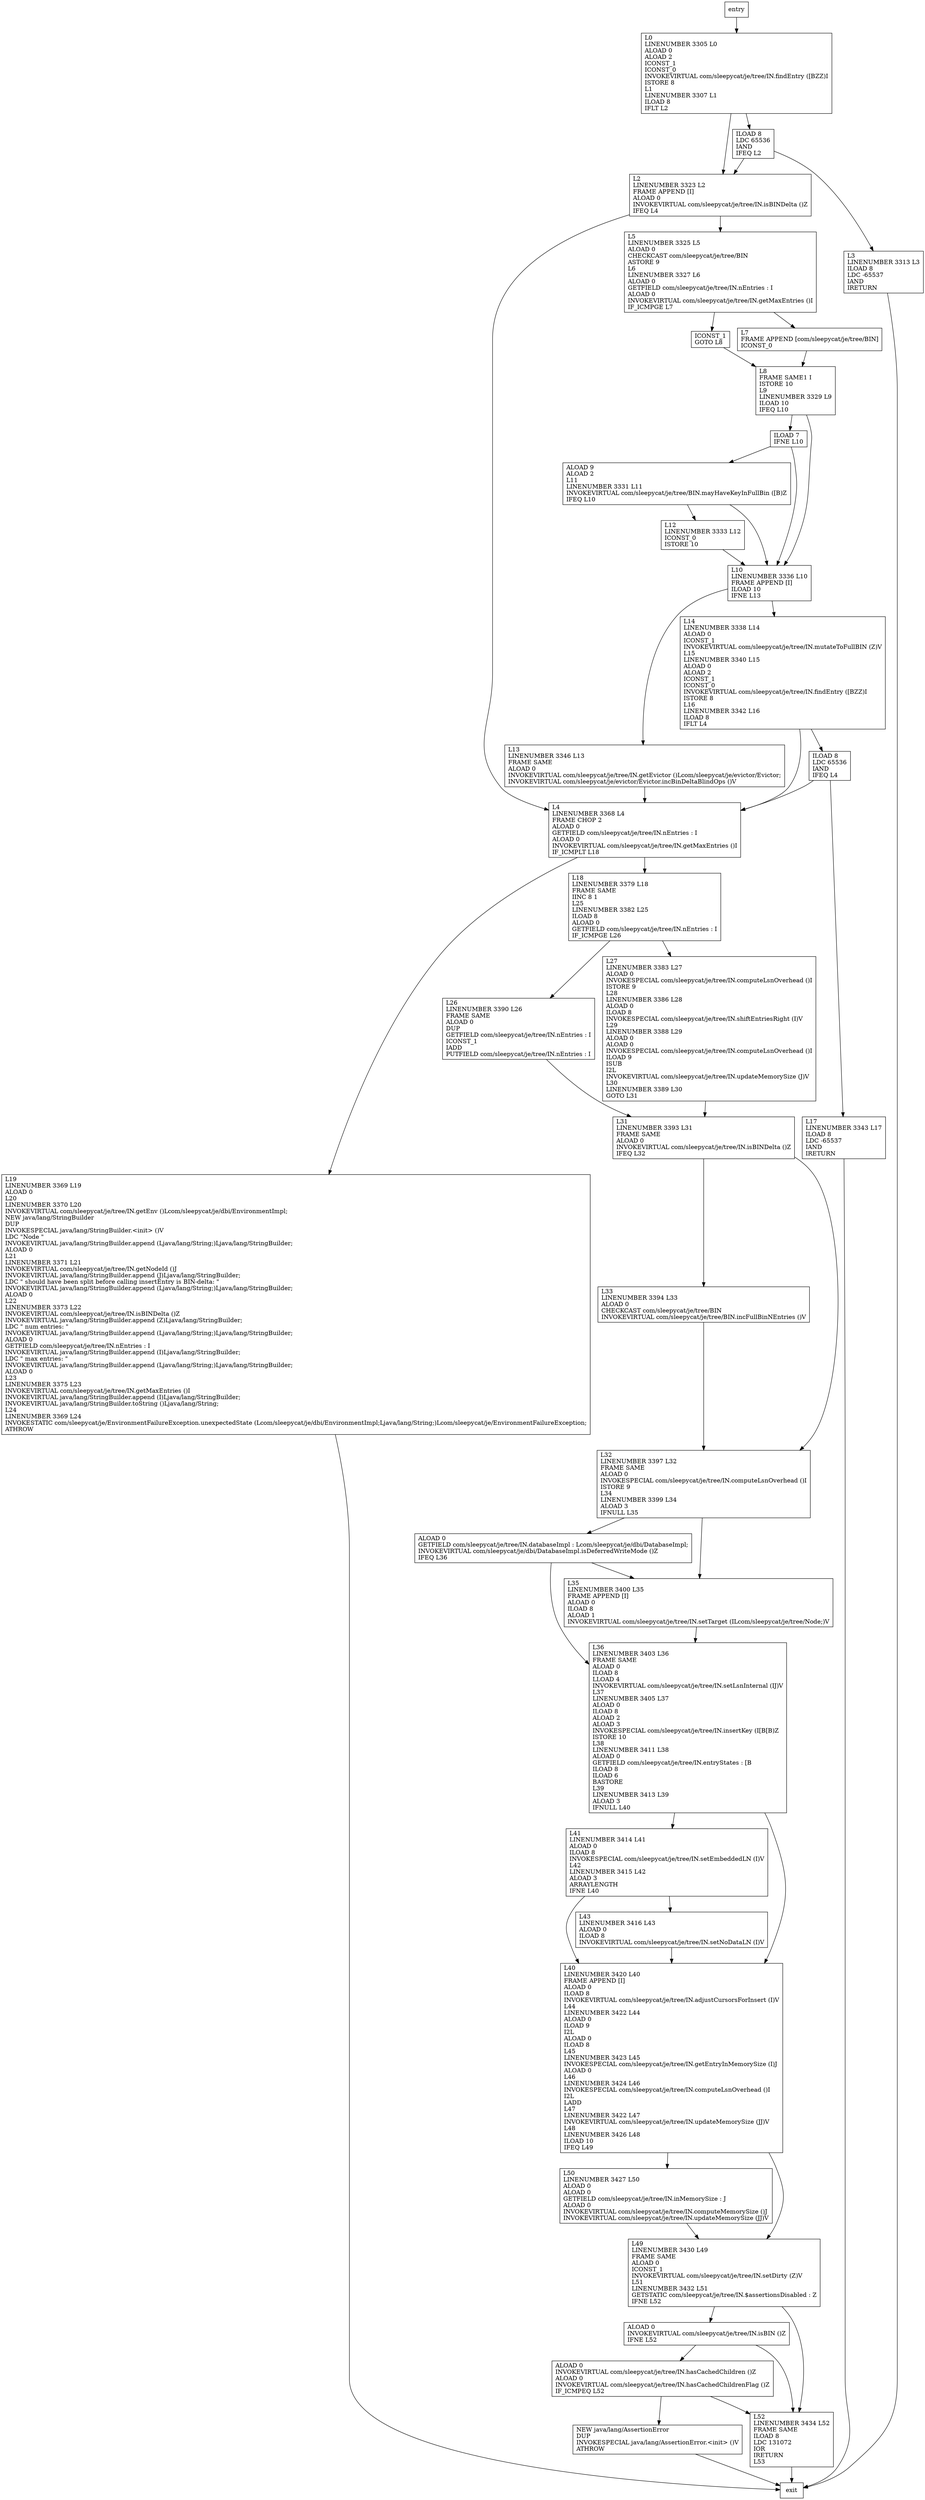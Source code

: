 digraph insertEntry1 {
node [shape=record];
1797035903 [label="L33\lLINENUMBER 3394 L33\lALOAD 0\lCHECKCAST com/sleepycat/je/tree/BIN\lINVOKEVIRTUAL com/sleepycat/je/tree/BIN.incFullBinNEntries ()V\l"];
371645666 [label="L26\lLINENUMBER 3390 L26\lFRAME SAME\lALOAD 0\lDUP\lGETFIELD com/sleepycat/je/tree/IN.nEntries : I\lICONST_1\lIADD\lPUTFIELD com/sleepycat/je/tree/IN.nEntries : I\l"];
2004472345 [label="L2\lLINENUMBER 3323 L2\lFRAME APPEND [I]\lALOAD 0\lINVOKEVIRTUAL com/sleepycat/je/tree/IN.isBINDelta ()Z\lIFEQ L4\l"];
213733006 [label="L19\lLINENUMBER 3369 L19\lALOAD 0\lL20\lLINENUMBER 3370 L20\lINVOKEVIRTUAL com/sleepycat/je/tree/IN.getEnv ()Lcom/sleepycat/je/dbi/EnvironmentImpl;\lNEW java/lang/StringBuilder\lDUP\lINVOKESPECIAL java/lang/StringBuilder.\<init\> ()V\lLDC \"Node \"\lINVOKEVIRTUAL java/lang/StringBuilder.append (Ljava/lang/String;)Ljava/lang/StringBuilder;\lALOAD 0\lL21\lLINENUMBER 3371 L21\lINVOKEVIRTUAL com/sleepycat/je/tree/IN.getNodeId ()J\lINVOKEVIRTUAL java/lang/StringBuilder.append (J)Ljava/lang/StringBuilder;\lLDC \" should have been split before calling insertEntry is BIN-delta: \"\lINVOKEVIRTUAL java/lang/StringBuilder.append (Ljava/lang/String;)Ljava/lang/StringBuilder;\lALOAD 0\lL22\lLINENUMBER 3373 L22\lINVOKEVIRTUAL com/sleepycat/je/tree/IN.isBINDelta ()Z\lINVOKEVIRTUAL java/lang/StringBuilder.append (Z)Ljava/lang/StringBuilder;\lLDC \" num entries: \"\lINVOKEVIRTUAL java/lang/StringBuilder.append (Ljava/lang/String;)Ljava/lang/StringBuilder;\lALOAD 0\lGETFIELD com/sleepycat/je/tree/IN.nEntries : I\lINVOKEVIRTUAL java/lang/StringBuilder.append (I)Ljava/lang/StringBuilder;\lLDC \" max entries: \"\lINVOKEVIRTUAL java/lang/StringBuilder.append (Ljava/lang/String;)Ljava/lang/StringBuilder;\lALOAD 0\lL23\lLINENUMBER 3375 L23\lINVOKEVIRTUAL com/sleepycat/je/tree/IN.getMaxEntries ()I\lINVOKEVIRTUAL java/lang/StringBuilder.append (I)Ljava/lang/StringBuilder;\lINVOKEVIRTUAL java/lang/StringBuilder.toString ()Ljava/lang/String;\lL24\lLINENUMBER 3369 L24\lINVOKESTATIC com/sleepycat/je/EnvironmentFailureException.unexpectedState (Lcom/sleepycat/je/dbi/EnvironmentImpl;Ljava/lang/String;)Lcom/sleepycat/je/EnvironmentFailureException;\lATHROW\l"];
1144470833 [label="ALOAD 0\lINVOKEVIRTUAL com/sleepycat/je/tree/IN.isBIN ()Z\lIFNE L52\l"];
1902944183 [label="NEW java/lang/AssertionError\lDUP\lINVOKESPECIAL java/lang/AssertionError.\<init\> ()V\lATHROW\l"];
714060795 [label="ILOAD 7\lIFNE L10\l"];
1517968925 [label="ALOAD 9\lALOAD 2\lL11\lLINENUMBER 3331 L11\lINVOKEVIRTUAL com/sleepycat/je/tree/BIN.mayHaveKeyInFullBin ([B)Z\lIFEQ L10\l"];
115829852 [label="L13\lLINENUMBER 3346 L13\lFRAME SAME\lALOAD 0\lINVOKEVIRTUAL com/sleepycat/je/tree/IN.getEvictor ()Lcom/sleepycat/je/evictor/Evictor;\lINVOKEVIRTUAL com/sleepycat/je/evictor/Evictor.incBinDeltaBlindOps ()V\l"];
1880346541 [label="ALOAD 0\lINVOKEVIRTUAL com/sleepycat/je/tree/IN.hasCachedChildren ()Z\lALOAD 0\lINVOKEVIRTUAL com/sleepycat/je/tree/IN.hasCachedChildrenFlag ()Z\lIF_ICMPEQ L52\l"];
736306102 [label="L0\lLINENUMBER 3305 L0\lALOAD 0\lALOAD 2\lICONST_1\lICONST_0\lINVOKEVIRTUAL com/sleepycat/je/tree/IN.findEntry ([BZZ)I\lISTORE 8\lL1\lLINENUMBER 3307 L1\lILOAD 8\lIFLT L2\l"];
830816622 [label="L18\lLINENUMBER 3379 L18\lFRAME SAME\lIINC 8 1\lL25\lLINENUMBER 3382 L25\lILOAD 8\lALOAD 0\lGETFIELD com/sleepycat/je/tree/IN.nEntries : I\lIF_ICMPGE L26\l"];
1940508487 [label="L4\lLINENUMBER 3368 L4\lFRAME CHOP 2\lALOAD 0\lGETFIELD com/sleepycat/je/tree/IN.nEntries : I\lALOAD 0\lINVOKEVIRTUAL com/sleepycat/je/tree/IN.getMaxEntries ()I\lIF_ICMPLT L18\l"];
703278538 [label="ICONST_1\lGOTO L8\l"];
324984361 [label="L36\lLINENUMBER 3403 L36\lFRAME SAME\lALOAD 0\lILOAD 8\lLLOAD 4\lINVOKEVIRTUAL com/sleepycat/je/tree/IN.setLsnInternal (IJ)V\lL37\lLINENUMBER 3405 L37\lALOAD 0\lILOAD 8\lALOAD 2\lALOAD 3\lINVOKESPECIAL com/sleepycat/je/tree/IN.insertKey (I[B[B)Z\lISTORE 10\lL38\lLINENUMBER 3411 L38\lALOAD 0\lGETFIELD com/sleepycat/je/tree/IN.entryStates : [B\lILOAD 8\lILOAD 6\lBASTORE\lL39\lLINENUMBER 3413 L39\lALOAD 3\lIFNULL L40\l"];
1003757638 [label="L41\lLINENUMBER 3414 L41\lALOAD 0\lILOAD 8\lINVOKESPECIAL com/sleepycat/je/tree/IN.setEmbeddedLN (I)V\lL42\lLINENUMBER 3415 L42\lALOAD 3\lARRAYLENGTH\lIFNE L40\l"];
716807493 [label="L32\lLINENUMBER 3397 L32\lFRAME SAME\lALOAD 0\lINVOKESPECIAL com/sleepycat/je/tree/IN.computeLsnOverhead ()I\lISTORE 9\lL34\lLINENUMBER 3399 L34\lALOAD 3\lIFNULL L35\l"];
1097181774 [label="L3\lLINENUMBER 3313 L3\lILOAD 8\lLDC -65537\lIAND\lIRETURN\l"];
241516587 [label="ILOAD 8\lLDC 65536\lIAND\lIFEQ L4\l"];
229863801 [label="L31\lLINENUMBER 3393 L31\lFRAME SAME\lALOAD 0\lINVOKEVIRTUAL com/sleepycat/je/tree/IN.isBINDelta ()Z\lIFEQ L32\l"];
1292958432 [label="L52\lLINENUMBER 3434 L52\lFRAME SAME\lILOAD 8\lLDC 131072\lIOR\lIRETURN\lL53\l"];
1585180840 [label="L50\lLINENUMBER 3427 L50\lALOAD 0\lALOAD 0\lGETFIELD com/sleepycat/je/tree/IN.inMemorySize : J\lALOAD 0\lINVOKEVIRTUAL com/sleepycat/je/tree/IN.computeMemorySize ()J\lINVOKEVIRTUAL com/sleepycat/je/tree/IN.updateMemorySize (JJ)V\l"];
1169213672 [label="L7\lFRAME APPEND [com/sleepycat/je/tree/BIN]\lICONST_0\l"];
1978346162 [label="L40\lLINENUMBER 3420 L40\lFRAME APPEND [I]\lALOAD 0\lILOAD 8\lINVOKEVIRTUAL com/sleepycat/je/tree/IN.adjustCursorsForInsert (I)V\lL44\lLINENUMBER 3422 L44\lALOAD 0\lILOAD 9\lI2L\lALOAD 0\lILOAD 8\lL45\lLINENUMBER 3423 L45\lINVOKESPECIAL com/sleepycat/je/tree/IN.getEntryInMemorySize (I)J\lALOAD 0\lL46\lLINENUMBER 3424 L46\lINVOKESPECIAL com/sleepycat/je/tree/IN.computeLsnOverhead ()I\lI2L\lLADD\lL47\lLINENUMBER 3422 L47\lINVOKEVIRTUAL com/sleepycat/je/tree/IN.updateMemorySize (JJ)V\lL48\lLINENUMBER 3426 L48\lILOAD 10\lIFEQ L49\l"];
679289642 [label="L27\lLINENUMBER 3383 L27\lALOAD 0\lINVOKESPECIAL com/sleepycat/je/tree/IN.computeLsnOverhead ()I\lISTORE 9\lL28\lLINENUMBER 3386 L28\lALOAD 0\lILOAD 8\lINVOKESPECIAL com/sleepycat/je/tree/IN.shiftEntriesRight (I)V\lL29\lLINENUMBER 3388 L29\lALOAD 0\lALOAD 0\lINVOKESPECIAL com/sleepycat/je/tree/IN.computeLsnOverhead ()I\lILOAD 9\lISUB\lI2L\lINVOKEVIRTUAL com/sleepycat/je/tree/IN.updateMemorySize (J)V\lL30\lLINENUMBER 3389 L30\lGOTO L31\l"];
1742537574 [label="ILOAD 8\lLDC 65536\lIAND\lIFEQ L2\l"];
388219302 [label="L43\lLINENUMBER 3416 L43\lALOAD 0\lILOAD 8\lINVOKEVIRTUAL com/sleepycat/je/tree/IN.setNoDataLN (I)V\l"];
1927936765 [label="L49\lLINENUMBER 3430 L49\lFRAME SAME\lALOAD 0\lICONST_1\lINVOKEVIRTUAL com/sleepycat/je/tree/IN.setDirty (Z)V\lL51\lLINENUMBER 3432 L51\lGETSTATIC com/sleepycat/je/tree/IN.$assertionsDisabled : Z\lIFNE L52\l"];
1713444385 [label="L12\lLINENUMBER 3333 L12\lICONST_0\lISTORE 10\l"];
1361059304 [label="L14\lLINENUMBER 3338 L14\lALOAD 0\lICONST_1\lINVOKEVIRTUAL com/sleepycat/je/tree/IN.mutateToFullBIN (Z)V\lL15\lLINENUMBER 3340 L15\lALOAD 0\lALOAD 2\lICONST_1\lICONST_0\lINVOKEVIRTUAL com/sleepycat/je/tree/IN.findEntry ([BZZ)I\lISTORE 8\lL16\lLINENUMBER 3342 L16\lILOAD 8\lIFLT L4\l"];
1612439512 [label="L17\lLINENUMBER 3343 L17\lILOAD 8\lLDC -65537\lIAND\lIRETURN\l"];
335875143 [label="L8\lFRAME SAME1 I\lISTORE 10\lL9\lLINENUMBER 3329 L9\lILOAD 10\lIFEQ L10\l"];
1773912492 [label="L10\lLINENUMBER 3336 L10\lFRAME APPEND [I]\lILOAD 10\lIFNE L13\l"];
485885351 [label="ALOAD 0\lGETFIELD com/sleepycat/je/tree/IN.databaseImpl : Lcom/sleepycat/je/dbi/DatabaseImpl;\lINVOKEVIRTUAL com/sleepycat/je/dbi/DatabaseImpl.isDeferredWriteMode ()Z\lIFEQ L36\l"];
2086679655 [label="L5\lLINENUMBER 3325 L5\lALOAD 0\lCHECKCAST com/sleepycat/je/tree/BIN\lASTORE 9\lL6\lLINENUMBER 3327 L6\lALOAD 0\lGETFIELD com/sleepycat/je/tree/IN.nEntries : I\lALOAD 0\lINVOKEVIRTUAL com/sleepycat/je/tree/IN.getMaxEntries ()I\lIF_ICMPGE L7\l"];
181966140 [label="L35\lLINENUMBER 3400 L35\lFRAME APPEND [I]\lALOAD 0\lILOAD 8\lALOAD 1\lINVOKEVIRTUAL com/sleepycat/je/tree/IN.setTarget (ILcom/sleepycat/je/tree/Node;)V\l"];
entry;
exit;
1797035903 -> 716807493
371645666 -> 229863801
2004472345 -> 1940508487
2004472345 -> 2086679655
213733006 -> exit
1144470833 -> 1292958432
1144470833 -> 1880346541
1902944183 -> exit
714060795 -> 1773912492
714060795 -> 1517968925
1517968925 -> 1773912492
1517968925 -> 1713444385
115829852 -> 1940508487
1880346541 -> 1292958432
1880346541 -> 1902944183
736306102 -> 2004472345
736306102 -> 1742537574
830816622 -> 371645666
830816622 -> 679289642
1940508487 -> 830816622
1940508487 -> 213733006
703278538 -> 335875143
324984361 -> 1978346162
324984361 -> 1003757638
1003757638 -> 1978346162
1003757638 -> 388219302
716807493 -> 485885351
716807493 -> 181966140
1097181774 -> exit
241516587 -> 1612439512
241516587 -> 1940508487
229863801 -> 716807493
229863801 -> 1797035903
1292958432 -> exit
1585180840 -> 1927936765
1169213672 -> 335875143
1978346162 -> 1585180840
1978346162 -> 1927936765
679289642 -> 229863801
1742537574 -> 1097181774
1742537574 -> 2004472345
388219302 -> 1978346162
1927936765 -> 1292958432
1927936765 -> 1144470833
1713444385 -> 1773912492
1361059304 -> 241516587
1361059304 -> 1940508487
entry -> 736306102
1612439512 -> exit
335875143 -> 1773912492
335875143 -> 714060795
1773912492 -> 115829852
1773912492 -> 1361059304
485885351 -> 181966140
485885351 -> 324984361
2086679655 -> 1169213672
2086679655 -> 703278538
181966140 -> 324984361
}
